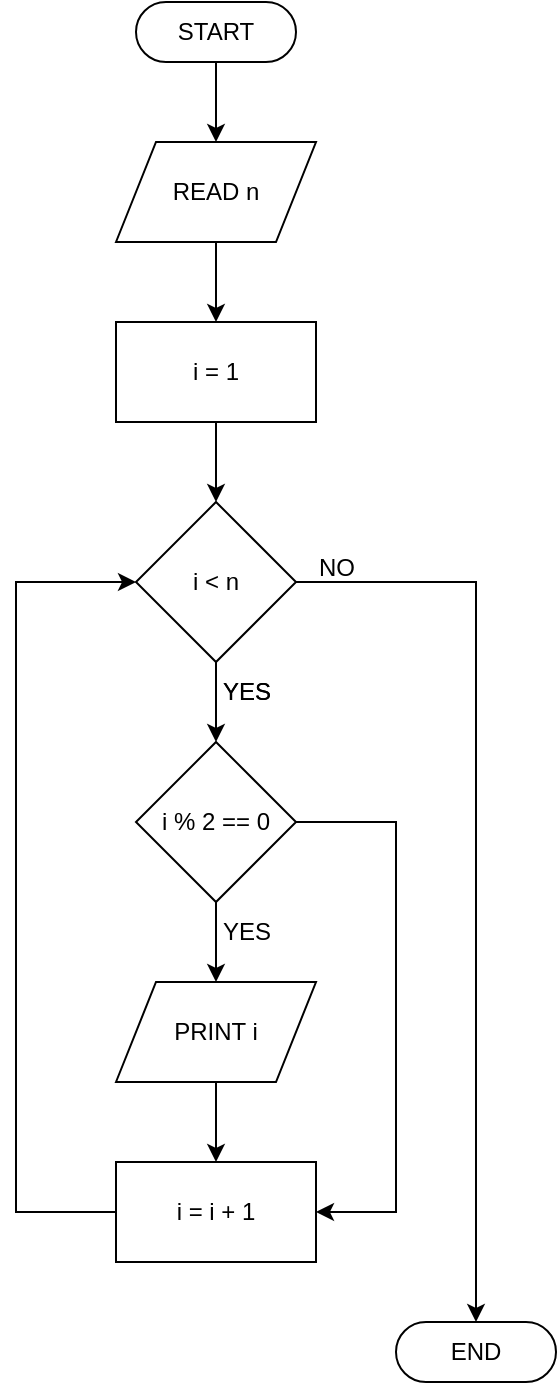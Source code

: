 <mxfile version="24.4.15" type="github">
  <diagram name="Page-1" id="Me4VNn9-J53Zq6IGcHJZ">
    <mxGraphModel dx="1440" dy="952" grid="1" gridSize="10" guides="1" tooltips="1" connect="1" arrows="1" fold="1" page="1" pageScale="1" pageWidth="827" pageHeight="1169" math="0" shadow="0">
      <root>
        <mxCell id="0" />
        <mxCell id="1" parent="0" />
        <mxCell id="BnZGLXdyuIse6TTd-qNj-6" style="edgeStyle=orthogonalEdgeStyle;rounded=0;orthogonalLoop=1;jettySize=auto;html=1;entryX=0.5;entryY=0;entryDx=0;entryDy=0;" edge="1" parent="1" source="BnZGLXdyuIse6TTd-qNj-2" target="BnZGLXdyuIse6TTd-qNj-5">
          <mxGeometry relative="1" as="geometry" />
        </mxCell>
        <mxCell id="BnZGLXdyuIse6TTd-qNj-2" value="START" style="html=1;dashed=0;whiteSpace=wrap;shape=mxgraph.dfd.start" vertex="1" parent="1">
          <mxGeometry x="100" y="50" width="80" height="30" as="geometry" />
        </mxCell>
        <mxCell id="BnZGLXdyuIse6TTd-qNj-3" value="END" style="html=1;dashed=0;whiteSpace=wrap;shape=mxgraph.dfd.start" vertex="1" parent="1">
          <mxGeometry x="230" y="710" width="80" height="30" as="geometry" />
        </mxCell>
        <mxCell id="BnZGLXdyuIse6TTd-qNj-8" style="edgeStyle=orthogonalEdgeStyle;rounded=0;orthogonalLoop=1;jettySize=auto;html=1;entryX=0.5;entryY=0;entryDx=0;entryDy=0;" edge="1" parent="1" source="BnZGLXdyuIse6TTd-qNj-5" target="BnZGLXdyuIse6TTd-qNj-7">
          <mxGeometry relative="1" as="geometry" />
        </mxCell>
        <mxCell id="BnZGLXdyuIse6TTd-qNj-5" value="READ n" style="shape=parallelogram;perimeter=parallelogramPerimeter;whiteSpace=wrap;html=1;dashed=0;" vertex="1" parent="1">
          <mxGeometry x="90" y="120" width="100" height="50" as="geometry" />
        </mxCell>
        <mxCell id="BnZGLXdyuIse6TTd-qNj-14" value="" style="edgeStyle=orthogonalEdgeStyle;rounded=0;orthogonalLoop=1;jettySize=auto;html=1;" edge="1" parent="1" source="BnZGLXdyuIse6TTd-qNj-7" target="BnZGLXdyuIse6TTd-qNj-13">
          <mxGeometry relative="1" as="geometry" />
        </mxCell>
        <mxCell id="BnZGLXdyuIse6TTd-qNj-7" value="i = 1" style="html=1;dashed=0;whiteSpace=wrap;" vertex="1" parent="1">
          <mxGeometry x="90" y="210" width="100" height="50" as="geometry" />
        </mxCell>
        <mxCell id="BnZGLXdyuIse6TTd-qNj-16" value="" style="edgeStyle=orthogonalEdgeStyle;rounded=0;orthogonalLoop=1;jettySize=auto;html=1;" edge="1" parent="1" source="BnZGLXdyuIse6TTd-qNj-13" target="BnZGLXdyuIse6TTd-qNj-15">
          <mxGeometry relative="1" as="geometry" />
        </mxCell>
        <mxCell id="BnZGLXdyuIse6TTd-qNj-18" value="" style="edgeStyle=orthogonalEdgeStyle;rounded=0;orthogonalLoop=1;jettySize=auto;html=1;entryX=0.5;entryY=0.5;entryDx=0;entryDy=-15;entryPerimeter=0;" edge="1" parent="1" source="BnZGLXdyuIse6TTd-qNj-13" target="BnZGLXdyuIse6TTd-qNj-3">
          <mxGeometry relative="1" as="geometry">
            <mxPoint x="240" y="340" as="targetPoint" />
          </mxGeometry>
        </mxCell>
        <mxCell id="BnZGLXdyuIse6TTd-qNj-13" value="i &amp;lt; n" style="rhombus;whiteSpace=wrap;html=1;dashed=0;" vertex="1" parent="1">
          <mxGeometry x="100" y="300" width="80" height="80" as="geometry" />
        </mxCell>
        <mxCell id="BnZGLXdyuIse6TTd-qNj-23" style="edgeStyle=orthogonalEdgeStyle;rounded=0;orthogonalLoop=1;jettySize=auto;html=1;" edge="1" parent="1" source="BnZGLXdyuIse6TTd-qNj-15" target="BnZGLXdyuIse6TTd-qNj-22">
          <mxGeometry relative="1" as="geometry" />
        </mxCell>
        <mxCell id="BnZGLXdyuIse6TTd-qNj-33" style="edgeStyle=orthogonalEdgeStyle;rounded=0;orthogonalLoop=1;jettySize=auto;html=1;entryX=1;entryY=0.5;entryDx=0;entryDy=0;" edge="1" parent="1" source="BnZGLXdyuIse6TTd-qNj-15" target="BnZGLXdyuIse6TTd-qNj-31">
          <mxGeometry relative="1" as="geometry">
            <mxPoint x="300" y="660" as="targetPoint" />
            <Array as="points">
              <mxPoint x="230" y="460" />
              <mxPoint x="230" y="655" />
            </Array>
          </mxGeometry>
        </mxCell>
        <mxCell id="BnZGLXdyuIse6TTd-qNj-15" value="i % 2 == 0" style="rhombus;whiteSpace=wrap;html=1;dashed=0;" vertex="1" parent="1">
          <mxGeometry x="100" y="420" width="80" height="80" as="geometry" />
        </mxCell>
        <mxCell id="BnZGLXdyuIse6TTd-qNj-19" value="NO" style="text;html=1;align=center;verticalAlign=middle;resizable=0;points=[];autosize=1;strokeColor=none;fillColor=none;" vertex="1" parent="1">
          <mxGeometry x="180" y="318" width="40" height="30" as="geometry" />
        </mxCell>
        <mxCell id="BnZGLXdyuIse6TTd-qNj-32" style="edgeStyle=orthogonalEdgeStyle;rounded=0;orthogonalLoop=1;jettySize=auto;html=1;entryX=0.5;entryY=0;entryDx=0;entryDy=0;" edge="1" parent="1" source="BnZGLXdyuIse6TTd-qNj-22" target="BnZGLXdyuIse6TTd-qNj-31">
          <mxGeometry relative="1" as="geometry" />
        </mxCell>
        <mxCell id="BnZGLXdyuIse6TTd-qNj-22" value="PRINT i" style="shape=parallelogram;perimeter=parallelogramPerimeter;whiteSpace=wrap;html=1;dashed=0;" vertex="1" parent="1">
          <mxGeometry x="90" y="540" width="100" height="50" as="geometry" />
        </mxCell>
        <mxCell id="BnZGLXdyuIse6TTd-qNj-24" value="YES" style="text;html=1;align=center;verticalAlign=middle;resizable=0;points=[];autosize=1;strokeColor=none;fillColor=none;" vertex="1" parent="1">
          <mxGeometry x="130" y="380" width="50" height="30" as="geometry" />
        </mxCell>
        <mxCell id="BnZGLXdyuIse6TTd-qNj-25" value="YES" style="text;html=1;align=center;verticalAlign=middle;resizable=0;points=[];autosize=1;strokeColor=none;fillColor=none;" vertex="1" parent="1">
          <mxGeometry x="130" y="380" width="50" height="30" as="geometry" />
        </mxCell>
        <mxCell id="BnZGLXdyuIse6TTd-qNj-26" value="YES" style="text;html=1;align=center;verticalAlign=middle;resizable=0;points=[];autosize=1;strokeColor=none;fillColor=none;" vertex="1" parent="1">
          <mxGeometry x="130" y="500" width="50" height="30" as="geometry" />
        </mxCell>
        <mxCell id="BnZGLXdyuIse6TTd-qNj-35" style="edgeStyle=orthogonalEdgeStyle;rounded=0;orthogonalLoop=1;jettySize=auto;html=1;entryX=0;entryY=0.5;entryDx=0;entryDy=0;" edge="1" parent="1" source="BnZGLXdyuIse6TTd-qNj-31" target="BnZGLXdyuIse6TTd-qNj-13">
          <mxGeometry relative="1" as="geometry">
            <Array as="points">
              <mxPoint x="40" y="655" />
              <mxPoint x="40" y="340" />
            </Array>
          </mxGeometry>
        </mxCell>
        <mxCell id="BnZGLXdyuIse6TTd-qNj-31" value="i = i + 1" style="html=1;dashed=0;whiteSpace=wrap;" vertex="1" parent="1">
          <mxGeometry x="90" y="630" width="100" height="50" as="geometry" />
        </mxCell>
      </root>
    </mxGraphModel>
  </diagram>
</mxfile>
